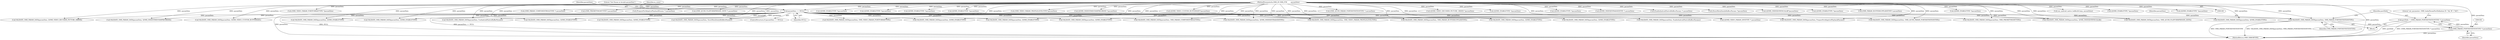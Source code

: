 digraph "0_Android_46e305be6e670a5a0041b0b4861122a0f1aabefa_2@pointer" {
"1000181" [label="(Call,portDefn = (OMX_PARAM_PORTDEFINITIONTYPE *) paramData)"];
"1000183" [label="(Call,(OMX_PARAM_PORTDEFINITIONTYPE *) paramData)"];
"1000177" [label="(Call,VALIDATE_OMX_PARAM_DATA(paramData, OMX_PARAM_PORTDEFINITIONTYPE))"];
"1000135" [label="(Call,paramData == NULL)"];
"1000111" [label="(MethodParameterIn,OMX_IN OMX_PTR        paramData)"];
"1002159" [label="(Call,VALIDATE_OMX_PARAM_DATA(paramData, QOMX_VIDEO_DECODER_PICTURE_ORDER))"];
"1002630" [label="(Call,VALIDATE_OMX_PARAM_DATA(paramData, QOMX_INDEXTIMESTAMPREORDER))"];
"1001336" [label="(Call,(OMX_VIDEO_PARAM_PORTFORMATTYPE *)paramData)"];
"1000185" [label="(Identifier,paramData)"];
"1000181" [label="(Call,portDefn = (OMX_PARAM_PORTDEFINITIONTYPE *) paramData)"];
"1000179" [label="(Identifier,OMX_PARAM_PORTDEFINITIONTYPE)"];
"1002999" [label="(Call,VALIDATE_OMX_PARAM_DATA(paramData, QOMX_VIDEO_CUSTOM_BUFFERSIZE))"];
"1002240" [label="(Call,VALIDATE_OMX_PARAM_DATA(paramData, QOMX_ENABLETYPE))"];
"1000178" [label="(Identifier,paramData)"];
"1002345" [label="(Call,VALIDATE_OMX_PARAM_DATA(paramData, QOMX_ENABLETYPE))"];
"1002619" [label="(Call,VALIDATE_OMX_PARAM_DATA(paramData, UseAndroidNativeBufferParams))"];
"1001634" [label="(Call,(OMX_PARAM_COMPONENTROLETYPE *) paramData)"];
"1002055" [label="(Call,(OMX_PRIORITYMGMTTYPE*) paramData)"];
"1002926" [label="(Call,(PrepareForAdaptivePlaybackParams *) paramData)"];
"1002408" [label="(Call,(OMX_QCOM_PLATFORMPRIVATE_EXTN *) paramData)"];
"1002300" [label="(Call,VALIDATE_OMX_PARAM_DATA(paramData, QOMX_ENABLETYPE))"];
"1002270" [label="(Call,VALIDATE_OMX_PARAM_DATA(paramData, QOMX_ENABLETYPE))"];
"1002309" [label="(Call,(QOMX_ENABLETYPE *)paramData)"];
"1002279" [label="(Call,(QOMX_ENABLETYPE *)paramData)"];
"1002324" [label="(Call,(QOMX_ENABLETYPE *)paramData)"];
"1002339" [label="(Call,(QOMX_ENABLETYPE *)paramData)"];
"1002709" [label="(Call,VALIDATE_OMX_PARAM_DATA(paramData, StoreMetaDataInBuffersParams))"];
"1001330" [label="(Call,VALIDATE_OMX_PARAM_DATA(paramData, OMX_VIDEO_PARAM_PORTFORMATTYPE))"];
"1002686" [label="(Call,(OMX_VIDEO_PARAM_PROFILELEVELTYPE*)paramData)"];
"1000183" [label="(Call,(OMX_PARAM_PORTDEFINITIONTYPE *) paramData)"];
"1002636" [label="(Call,(QOMX_INDEXTIMESTAMPREORDER *)paramData)"];
"1002360" [label="(Call,VALIDATE_OMX_PARAM_DATA(paramData, QOMX_ENABLETYPE))"];
"1003102" [label="(MethodReturn,OMX_ERRORTYPE)"];
"1000187" [label="(Literal,\"set_parameter: OMX_IndexParamPortDefinition H= %d, W = %d\")"];
"1003007" [label="(Call,(QOMX_VIDEO_CUSTOM_BUFFERSIZE*)paramData)"];
"1000134" [label="(ControlStructure,if (paramData == NULL))"];
"1000140" [label="(Literal,\"Get Param in Invalid paramData\")"];
"1002315" [label="(Call,VALIDATE_OMX_PARAM_DATA(paramData, QOMX_ENABLETYPE))"];
"1002375" [label="(Call,VALIDATE_OMX_PARAM_DATA(paramData, QOMX_ENABLETYPE))"];
"1001628" [label="(Call,VALIDATE_OMX_PARAM_DATA(paramData, OMX_PARAM_COMPONENTROLETYPE))"];
"1002538" [label="(Call,VALIDATE_OMX_PARAM_DATA(paramData, QOMX_INDEXEXTRADATATYPE))"];
"1002680" [label="(Call,VALIDATE_OMX_PARAM_DATA(paramData, OMX_VIDEO_PARAM_PROFILELEVELTYPE))"];
"1000176" [label="(Block,)"];
"1002089" [label="(Call,VALIDATE_OMX_PARAM_DATA(paramData, OMX_PARAM_BUFFERSUPPLIERTYPE))"];
"1002330" [label="(Call,VALIDATE_OMX_PARAM_DATA(paramData, QOMX_ENABLETYPE))"];
"1001507" [label="(Call,(OMX_QCOM_PARAM_PORTDEFINITIONTYPE *) paramData)"];
"1002285" [label="(Call,VALIDATE_OMX_PARAM_DATA(paramData, QOMX_ENABLETYPE))"];
"1002585" [label="(Call,VALIDATE_OMX_PARAM_DATA(paramData, EnableAndroidNativeBuffersParams))"];
"1002165" [label="(Call,(QOMX_VIDEO_DECODER_PICTURE_ORDER *)paramData)"];
"1000135" [label="(Call,paramData == NULL)"];
"1002249" [label="(Call,(QOMX_ENABLETYPE *)paramData)"];
"1002394" [label="(Call,(QOMX_VIDEO_PARAM_DIVXTYPE *) paramData)"];
"1002354" [label="(Call,(QOMX_ENABLETYPE *)paramData)"];
"1002544" [label="(Call,(QOMX_INDEXEXTRADATATYPE *) paramData)"];
"1002591" [label="(Call,(EnableAndroidNativeBuffersParams *) paramData)"];
"1002715" [label="(Call,(StoreMetaDataInBuffersParams *)paramData)"];
"1002836" [label="(Call,(QOMX_INDEXDOWNSCALAR*)paramData)"];
"1002264" [label="(Call,(QOMX_ENABLETYPE *)paramData)"];
"1002095" [label="(Call,(OMX_PARAM_BUFFERSUPPLIERTYPE*) paramData)"];
"1002918" [label="(Call,VALIDATE_OMX_PARAM_DATA(paramData, PrepareForAdaptivePlaybackParams))"];
"1001501" [label="(Call,VALIDATE_OMX_PARAM_DATA(paramData, OMX_QCOM_PARAM_PORTDEFINITIONTYPE))"];
"1002384" [label="(Call,(QOMX_ENABLETYPE *)paramData)"];
"1002040" [label="(Call,VALIDATE_OMX_PARAM_DATA(paramData, OMX_PRIORITYMGMTTYPE))"];
"1002830" [label="(Call,VALIDATE_OMX_PARAM_DATA(paramData, QOMX_INDEXDOWNSCALAR))"];
"1000177" [label="(Call,VALIDATE_OMX_PARAM_DATA(paramData, OMX_PARAM_PORTDEFINITIONTYPE))"];
"1002400" [label="(Call,VALIDATE_OMX_PARAM_DATA(paramData, OMX_QCOM_PLATFORMPRIVATE_EXTN))"];
"1000111" [label="(MethodParameterIn,OMX_IN OMX_PTR        paramData)"];
"1002624" [label="(Call,use_android_native_buffer(hComp, paramData))"];
"1002369" [label="(Call,(QOMX_ENABLETYPE *)paramData)"];
"1000146" [label="(Identifier,m_state)"];
"1000137" [label="(Identifier,NULL)"];
"1002255" [label="(Call,VALIDATE_OMX_PARAM_DATA(paramData, QOMX_ENABLETYPE))"];
"1002294" [label="(Call,(QOMX_ENABLETYPE *)paramData)"];
"1000136" [label="(Identifier,paramData)"];
"1000182" [label="(Identifier,portDefn)"];
"1000181" -> "1000176"  [label="AST: "];
"1000181" -> "1000183"  [label="CFG: "];
"1000182" -> "1000181"  [label="AST: "];
"1000183" -> "1000181"  [label="AST: "];
"1000187" -> "1000181"  [label="CFG: "];
"1000181" -> "1003102"  [label="DDG: portDefn"];
"1000181" -> "1003102"  [label="DDG: (OMX_PARAM_PORTDEFINITIONTYPE *) paramData"];
"1000183" -> "1000181"  [label="DDG: paramData"];
"1000183" -> "1000185"  [label="CFG: "];
"1000184" -> "1000183"  [label="AST: "];
"1000185" -> "1000183"  [label="AST: "];
"1000183" -> "1003102"  [label="DDG: paramData"];
"1000177" -> "1000183"  [label="DDG: paramData"];
"1000111" -> "1000183"  [label="DDG: paramData"];
"1000177" -> "1000176"  [label="AST: "];
"1000177" -> "1000179"  [label="CFG: "];
"1000178" -> "1000177"  [label="AST: "];
"1000179" -> "1000177"  [label="AST: "];
"1000182" -> "1000177"  [label="CFG: "];
"1000177" -> "1003102"  [label="DDG: OMX_PARAM_PORTDEFINITIONTYPE"];
"1000177" -> "1003102"  [label="DDG: VALIDATE_OMX_PARAM_DATA(paramData, OMX_PARAM_PORTDEFINITIONTYPE)"];
"1000135" -> "1000177"  [label="DDG: paramData"];
"1000111" -> "1000177"  [label="DDG: paramData"];
"1000135" -> "1000134"  [label="AST: "];
"1000135" -> "1000137"  [label="CFG: "];
"1000136" -> "1000135"  [label="AST: "];
"1000137" -> "1000135"  [label="AST: "];
"1000140" -> "1000135"  [label="CFG: "];
"1000146" -> "1000135"  [label="CFG: "];
"1000135" -> "1003102"  [label="DDG: paramData == NULL"];
"1000135" -> "1003102"  [label="DDG: paramData"];
"1000135" -> "1003102"  [label="DDG: NULL"];
"1000111" -> "1000135"  [label="DDG: paramData"];
"1000135" -> "1001330"  [label="DDG: paramData"];
"1000135" -> "1001501"  [label="DDG: paramData"];
"1000135" -> "1001628"  [label="DDG: paramData"];
"1000135" -> "1002040"  [label="DDG: paramData"];
"1000135" -> "1002089"  [label="DDG: paramData"];
"1000135" -> "1002159"  [label="DDG: paramData"];
"1000135" -> "1002240"  [label="DDG: paramData"];
"1000135" -> "1002255"  [label="DDG: paramData"];
"1000135" -> "1002270"  [label="DDG: paramData"];
"1000135" -> "1002285"  [label="DDG: paramData"];
"1000135" -> "1002300"  [label="DDG: paramData"];
"1000135" -> "1002315"  [label="DDG: paramData"];
"1000135" -> "1002330"  [label="DDG: paramData"];
"1000135" -> "1002345"  [label="DDG: paramData"];
"1000135" -> "1002360"  [label="DDG: paramData"];
"1000135" -> "1002375"  [label="DDG: paramData"];
"1000135" -> "1002394"  [label="DDG: paramData"];
"1000135" -> "1002400"  [label="DDG: paramData"];
"1000135" -> "1002538"  [label="DDG: paramData"];
"1000135" -> "1002585"  [label="DDG: paramData"];
"1000135" -> "1002619"  [label="DDG: paramData"];
"1000135" -> "1002630"  [label="DDG: paramData"];
"1000135" -> "1002680"  [label="DDG: paramData"];
"1000135" -> "1002709"  [label="DDG: paramData"];
"1000135" -> "1002830"  [label="DDG: paramData"];
"1000135" -> "1002918"  [label="DDG: paramData"];
"1000135" -> "1002999"  [label="DDG: paramData"];
"1000111" -> "1000108"  [label="AST: "];
"1000111" -> "1003102"  [label="DDG: paramData"];
"1000111" -> "1001330"  [label="DDG: paramData"];
"1000111" -> "1001336"  [label="DDG: paramData"];
"1000111" -> "1001501"  [label="DDG: paramData"];
"1000111" -> "1001507"  [label="DDG: paramData"];
"1000111" -> "1001628"  [label="DDG: paramData"];
"1000111" -> "1001634"  [label="DDG: paramData"];
"1000111" -> "1002040"  [label="DDG: paramData"];
"1000111" -> "1002055"  [label="DDG: paramData"];
"1000111" -> "1002089"  [label="DDG: paramData"];
"1000111" -> "1002095"  [label="DDG: paramData"];
"1000111" -> "1002159"  [label="DDG: paramData"];
"1000111" -> "1002165"  [label="DDG: paramData"];
"1000111" -> "1002240"  [label="DDG: paramData"];
"1000111" -> "1002249"  [label="DDG: paramData"];
"1000111" -> "1002255"  [label="DDG: paramData"];
"1000111" -> "1002264"  [label="DDG: paramData"];
"1000111" -> "1002270"  [label="DDG: paramData"];
"1000111" -> "1002279"  [label="DDG: paramData"];
"1000111" -> "1002285"  [label="DDG: paramData"];
"1000111" -> "1002294"  [label="DDG: paramData"];
"1000111" -> "1002300"  [label="DDG: paramData"];
"1000111" -> "1002309"  [label="DDG: paramData"];
"1000111" -> "1002315"  [label="DDG: paramData"];
"1000111" -> "1002324"  [label="DDG: paramData"];
"1000111" -> "1002330"  [label="DDG: paramData"];
"1000111" -> "1002339"  [label="DDG: paramData"];
"1000111" -> "1002345"  [label="DDG: paramData"];
"1000111" -> "1002354"  [label="DDG: paramData"];
"1000111" -> "1002360"  [label="DDG: paramData"];
"1000111" -> "1002369"  [label="DDG: paramData"];
"1000111" -> "1002375"  [label="DDG: paramData"];
"1000111" -> "1002384"  [label="DDG: paramData"];
"1000111" -> "1002394"  [label="DDG: paramData"];
"1000111" -> "1002400"  [label="DDG: paramData"];
"1000111" -> "1002408"  [label="DDG: paramData"];
"1000111" -> "1002538"  [label="DDG: paramData"];
"1000111" -> "1002544"  [label="DDG: paramData"];
"1000111" -> "1002585"  [label="DDG: paramData"];
"1000111" -> "1002591"  [label="DDG: paramData"];
"1000111" -> "1002619"  [label="DDG: paramData"];
"1000111" -> "1002624"  [label="DDG: paramData"];
"1000111" -> "1002630"  [label="DDG: paramData"];
"1000111" -> "1002636"  [label="DDG: paramData"];
"1000111" -> "1002680"  [label="DDG: paramData"];
"1000111" -> "1002686"  [label="DDG: paramData"];
"1000111" -> "1002709"  [label="DDG: paramData"];
"1000111" -> "1002715"  [label="DDG: paramData"];
"1000111" -> "1002830"  [label="DDG: paramData"];
"1000111" -> "1002836"  [label="DDG: paramData"];
"1000111" -> "1002918"  [label="DDG: paramData"];
"1000111" -> "1002926"  [label="DDG: paramData"];
"1000111" -> "1002999"  [label="DDG: paramData"];
"1000111" -> "1003007"  [label="DDG: paramData"];
}
